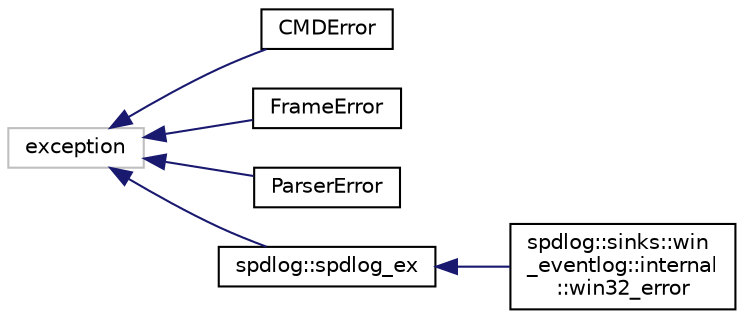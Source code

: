 digraph "Иерархия классов. Графический вид."
{
  edge [fontname="Helvetica",fontsize="10",labelfontname="Helvetica",labelfontsize="10"];
  node [fontname="Helvetica",fontsize="10",shape=record];
  rankdir="LR";
  Node251 [label="exception",height=0.2,width=0.4,color="grey75", fillcolor="white", style="filled"];
  Node251 -> Node0 [dir="back",color="midnightblue",fontsize="10",style="solid",fontname="Helvetica"];
  Node0 [label="CMDError",height=0.2,width=0.4,color="black", fillcolor="white", style="filled",URL="$classCMDError.html"];
  Node251 -> Node253 [dir="back",color="midnightblue",fontsize="10",style="solid",fontname="Helvetica"];
  Node253 [label="FrameError",height=0.2,width=0.4,color="black", fillcolor="white", style="filled",URL="$classFrameError.html"];
  Node251 -> Node254 [dir="back",color="midnightblue",fontsize="10",style="solid",fontname="Helvetica"];
  Node254 [label="ParserError",height=0.2,width=0.4,color="black", fillcolor="white", style="filled",URL="$classParserError.html"];
  Node251 -> Node255 [dir="back",color="midnightblue",fontsize="10",style="solid",fontname="Helvetica"];
  Node255 [label="spdlog::spdlog_ex",height=0.2,width=0.4,color="black", fillcolor="white", style="filled",URL="$classspdlog_1_1spdlog__ex.html"];
  Node255 -> Node256 [dir="back",color="midnightblue",fontsize="10",style="solid",fontname="Helvetica"];
  Node256 [label="spdlog::sinks::win\l_eventlog::internal\l::win32_error",height=0.2,width=0.4,color="black", fillcolor="white", style="filled",URL="$structspdlog_1_1sinks_1_1win__eventlog_1_1internal_1_1win32__error.html"];
}
